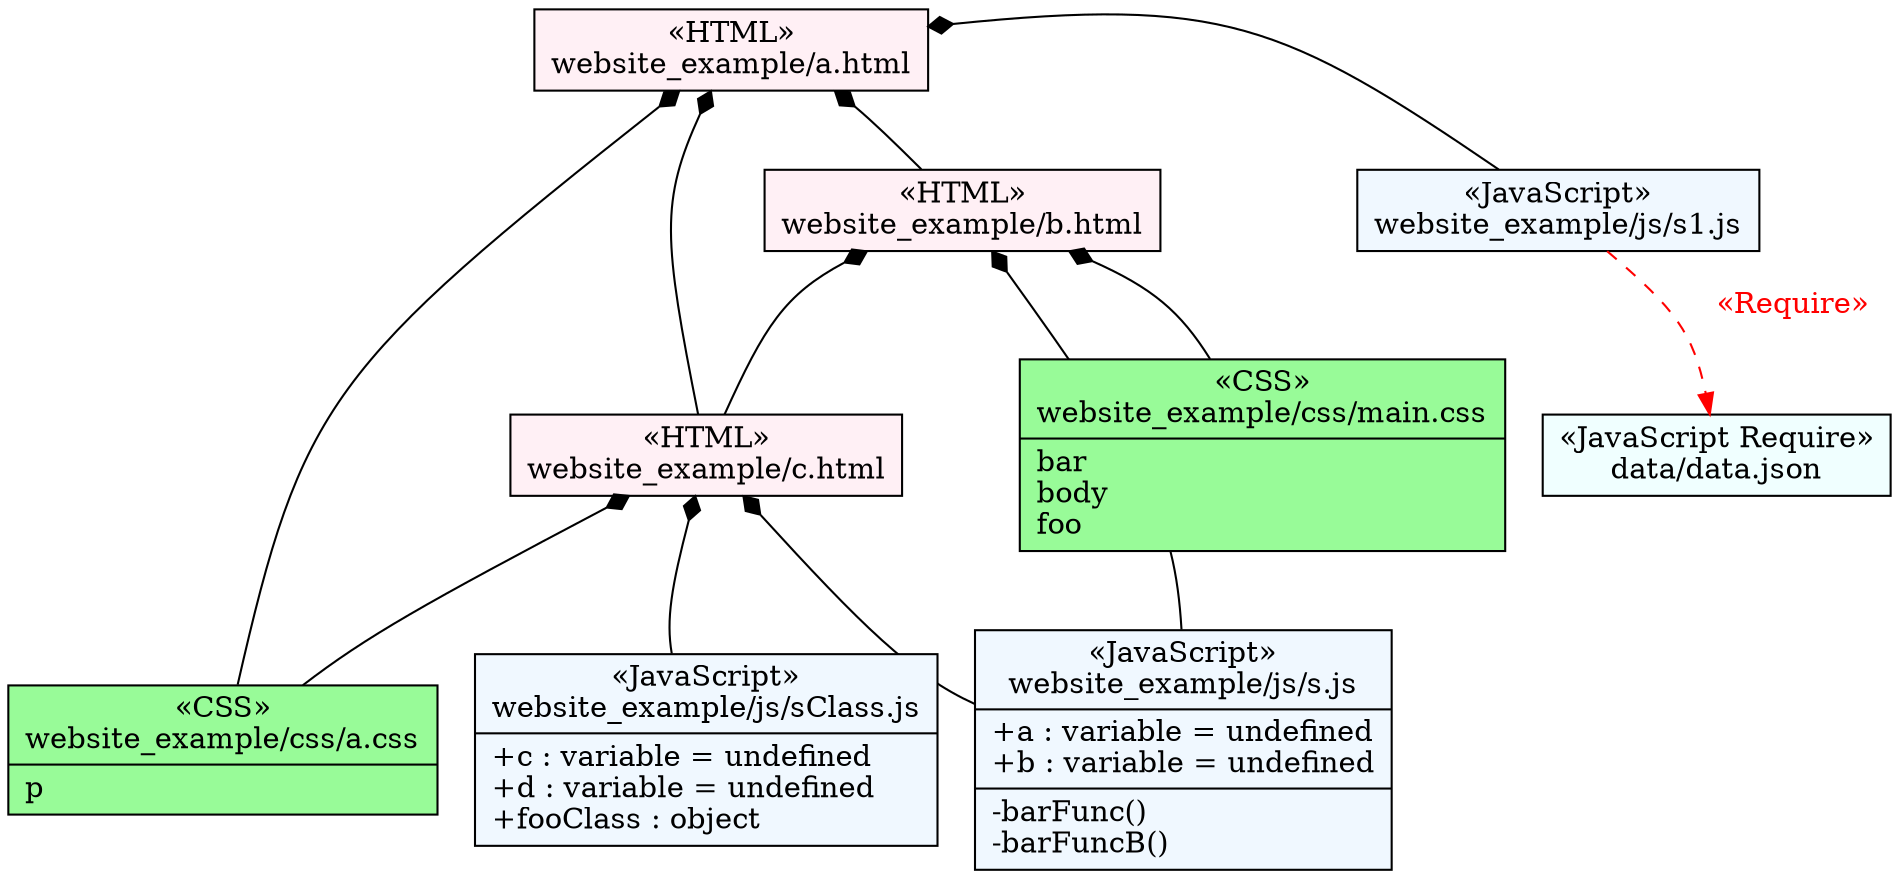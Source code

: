 digraph G {
	graph [bb="0,0,893,565.66",
		overlap=false,
		rankdir=TB,
		sep=1,
		splines=curved
	];
	node [label="\N"];
	n0	 [fillcolor=lavenderblush,
		height=0.54167,
		label="{&laquo;HTML»\nwebsite_example/a.html}",
		pos="446.34,332.98",
		rects="371.84,313.98,520.84,351.98",
		shape=record,
		style=filled,
		width=2.0694];
	n2	 [fillcolor=lavenderblush,
		height=0.54167,
		label="{&laquo;HTML»\nwebsite_example/c.html}",
		pos="647.67,368.1",
		rects="572.67,349.1,722.67,387.1",
		shape=record,
		style=filled,
		width=2.0833];
	n0 -> n2	 [arrowtail=diamond,
		dir=back,
		pos="s,510.23,351.98 521.81,355.3 543.59,361.47 559.26,365.38 572.57,367.69"];
	n4	 [fillcolor=aliceblue,
		height=0.54167,
		label="{&laquo;JavaScript»\nwebsite_example/js/s1.js}",
		pos="226.12,402.1",
		rects="149.12,383.1,303.12,421.1",
		shape=record,
		style=filled,
		width=2.1389];
	n0 -> n4	 [arrowtail=diamond,
		dir=back,
		pos="s,401.47,352.11 390.15,356.91 348.34,374.56 323.59,384.37 303.18,390.33"];
	n1	 [fillcolor=lavenderblush,
		height=0.54167,
		label="{&laquo;HTML»\nwebsite_example/b.html}",
		pos="495.71,220.87",
		rects="420.21,201.87,571.21,239.87",
		shape=record,
		style=filled,
		width=2.0972];
	n0 -> n1	 [arrowtail=diamond,
		dir=back,
		pos="s,461.25,313.91 468.55,304.38 490.19,275.69 494.13,265.46 495.24,239.94"];
	n6	 [fillcolor=palegreen,
		height=0.86111,
		label="{&laquo;CSS»\nwebsite_example/css/a.css|p\l}",
		pos="662.73,213.22",
		rects="579.23,205.72,746.23,243.72 579.23,182.72,746.23,205.72",
		shape=record,
		style=filled,
		width=2.3194];
	n0 -> n6	 [arrowtail=diamond,
		dir=back,
		pos="s,493.01,313.88 504.27,309.23 578.08,278.69 601.63,266.91 628.87,244.06"];
	n3	 [fillcolor=aliceblue,
		height=1.5972,
		label="{&laquo;JavaScript»\nwebsite_example/js/s.js|+a : variable = undefined\l+b : variable = undefined\l|-barFunc()\l-barFuncB()\l}",
		pos="532.58,460.07",
		rects="454.58,479.07,610.58,517.07 454.58,441.07,610.58,479.07 454.58,403.07,610.58,441.07",
		shape=record,
		style=filled,
		width=2.1667];
	n2 -> n3	 [arrowtail=diamond,
		dir=back,
		pos="s,637.23,387.16 631.19,397.73 624,409.91 617.91,418.5 610.67,425.31"];
	n2 -> n6	 [arrowtail=diamond,
		dir=back,
		pos="s,657.34,348.9 662.81,337.73 681.65,298.47 682.94,284.56 671.73,243.94"];
	n5	 [fillcolor=aliceblue,
		height=1.2778,
		label="{&laquo;JavaScript»\nwebsite_example/js/sClass.js|+c : variable = undefined\l+d : variable = undefined\l+fooClass : object\l}",
		pos="804,519.66",
		rects="715,527.16,893,565.16 715,474.16,893,527.16",
		shape=record,
		style=filled,
		width=2.4722];
	n2 -> n5	 [arrowtail=diamond,
		dir=back,
		pos="s,670.45,387.28 679.67,395.06 729.2,436.85 750.91,455.8 767.76,474.16"];
	n13	 [fillcolor=azure,
		height=0.54167,
		label="{&laquo;JavaScript Require»\ndata/data.json}",
		pos="68.5,492",
		rects="2.8422e-014,473,137,511",
		shape=record,
		style=filled,
		width=1.9028];
	n4 -> n13	 [arrowtail=vee,
		color=red,
		fontcolor=red,
		label=«Require»,
		lp="111.39,457.73",
		pos="e,101.09,472.99 192.3,421.18 147.75,446.32 127.26,457.92 109.96,467.87",
		style=dashed];
	n1 -> n3	 [arrowtail=diamond,
		dir=back,
		pos="s,502.68,239.92 506.8,251.21 537.94,336.74 546.48,364.81 542.79,402.75"];
	n1 -> n2	 [arrowtail=diamond,
		dir=back,
		pos="s,524.8,240 535.09,246.81 605.17,293.4 616.21,304.81 638.26,348.91"];
	n7	 [fillcolor=palegreen,
		height=1.2778,
		label="{&laquo;CSS»\nwebsite_example/css/main.css|bar\lbody\lfoo\l}",
		pos="364.62,46",
		rects="271.12,53.5,458.12,91.5 271.12,0.5,458.12,53.5",
		shape=record,
		style=filled,
		width=2.5972];
	n1 -> n7	 [arrowtail=diamond,
		dir=back,
		pos="s,485.35,201.57 479.52,190.76 450.33,136.65 435.44,110.54 419.35,91.78"];
}
